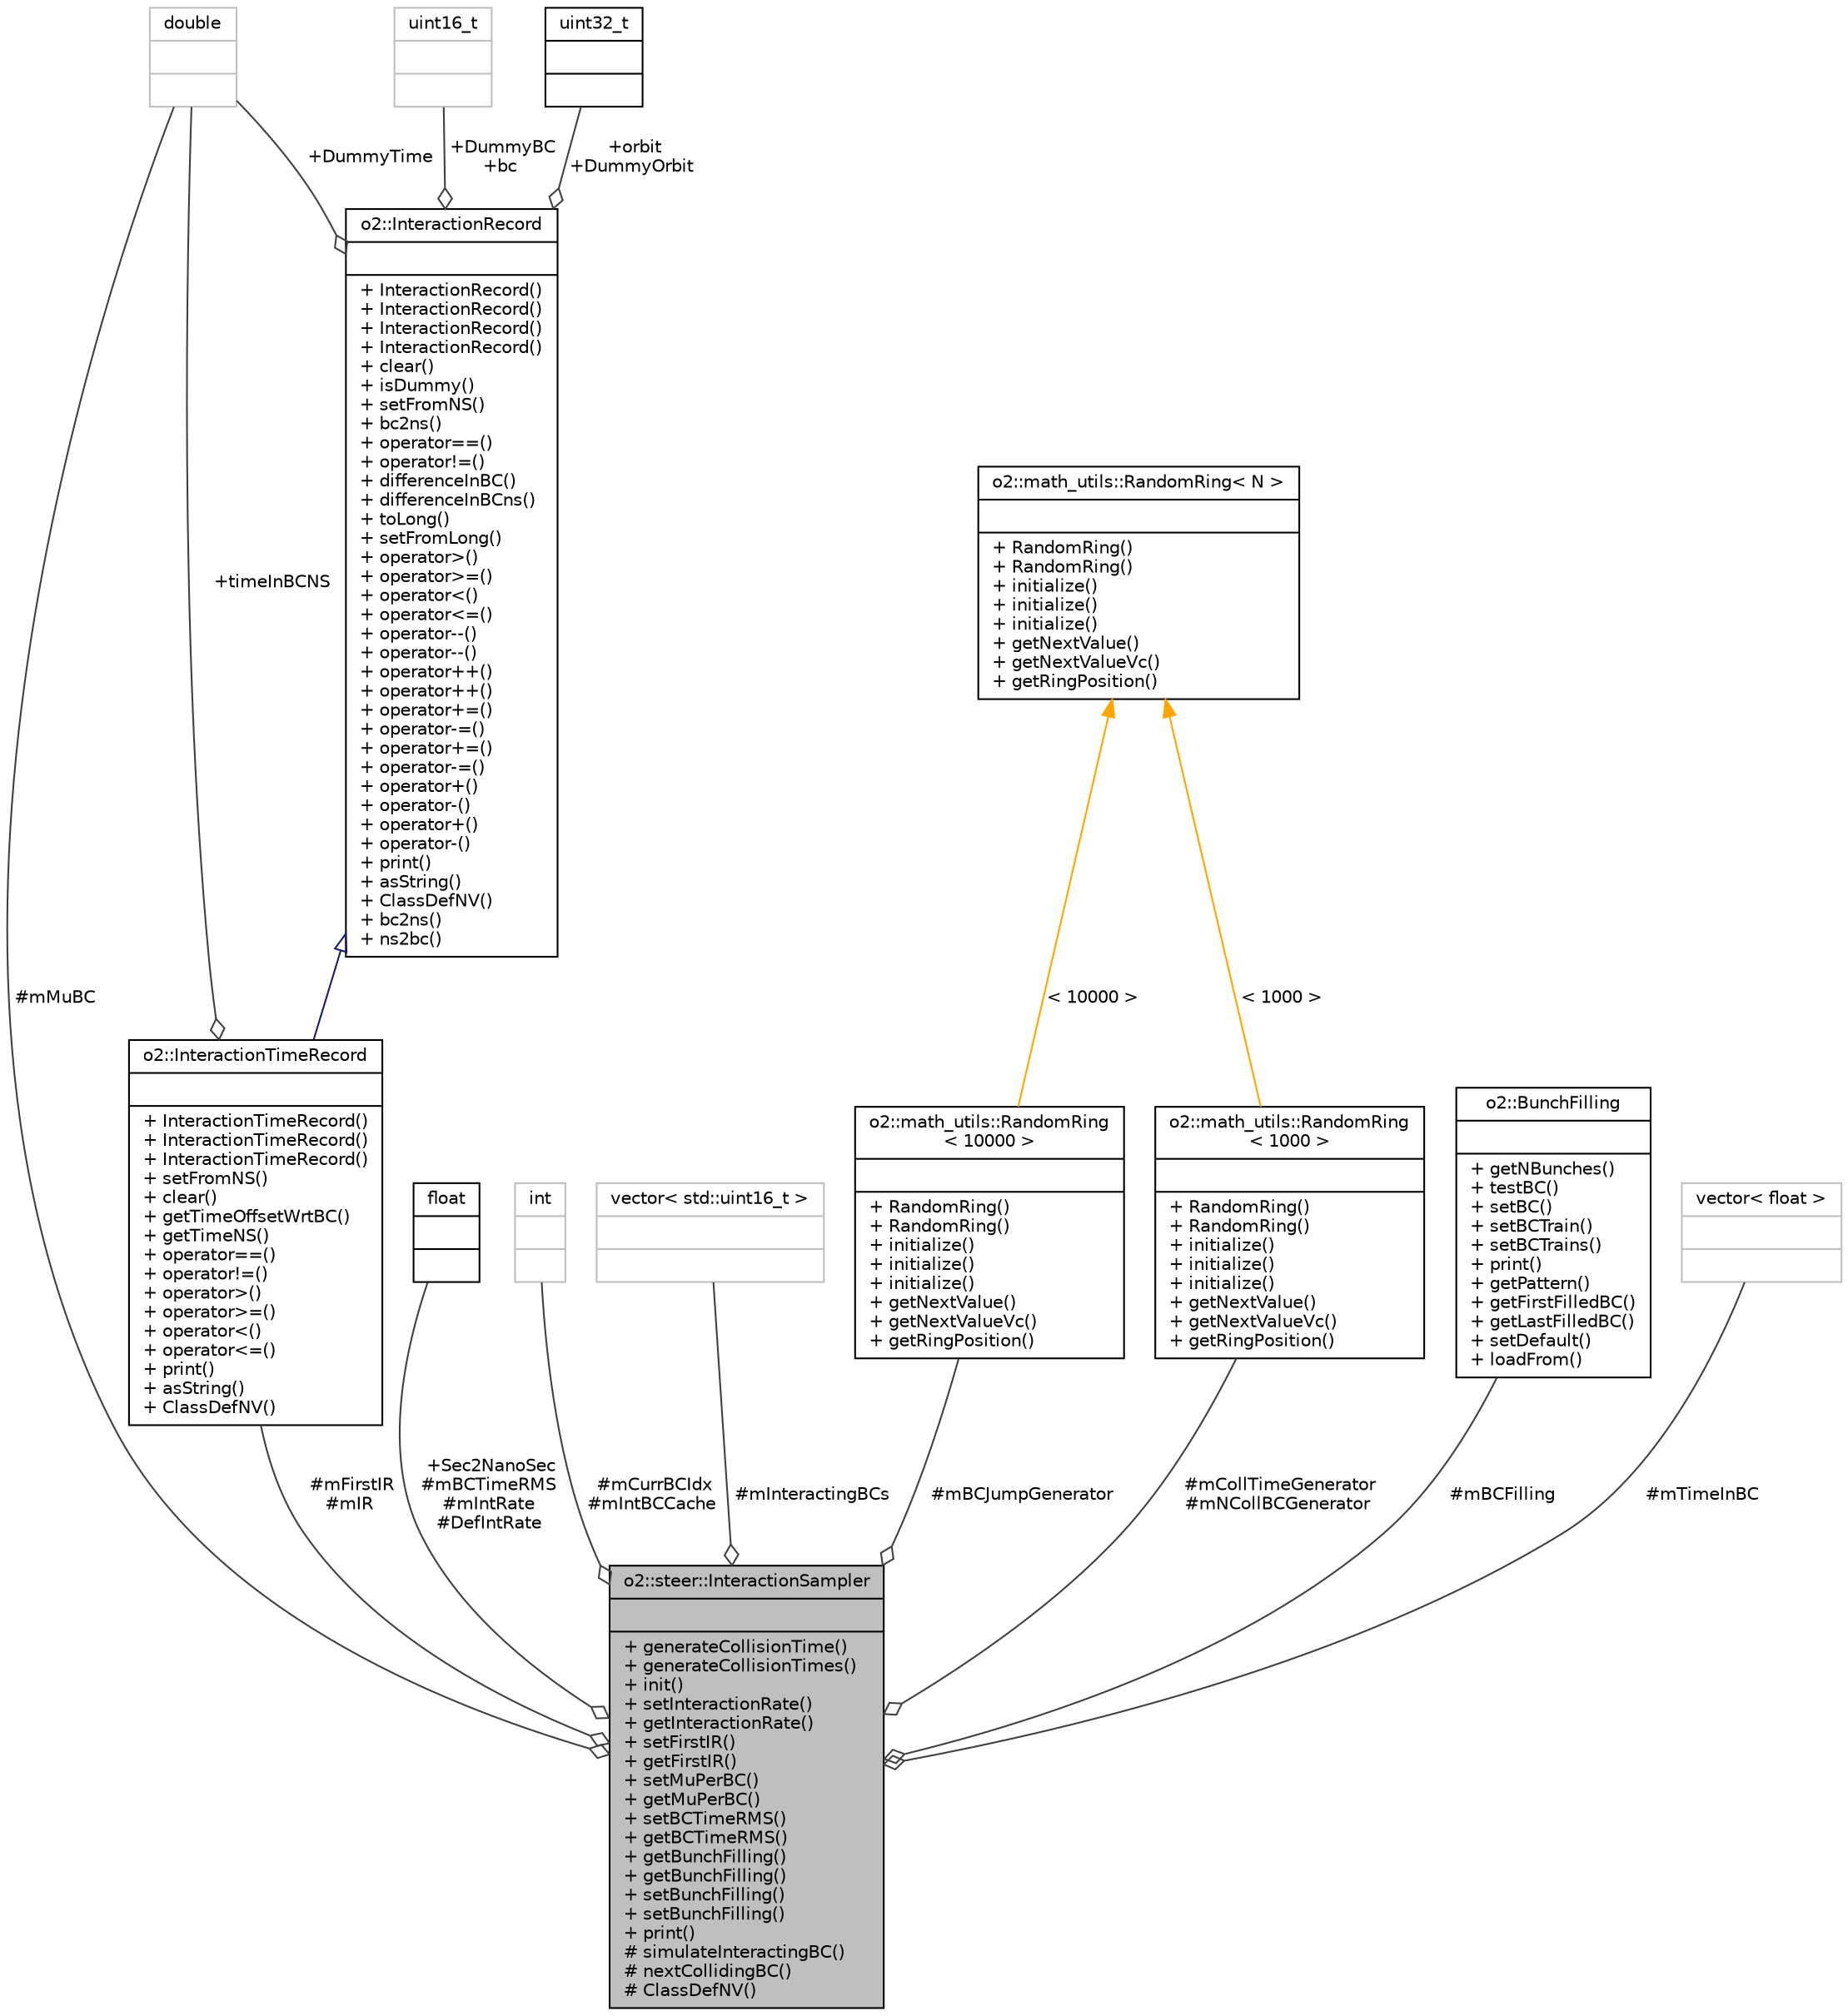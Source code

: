 digraph "o2::steer::InteractionSampler"
{
 // INTERACTIVE_SVG=YES
  bgcolor="transparent";
  edge [fontname="Helvetica",fontsize="10",labelfontname="Helvetica",labelfontsize="10"];
  node [fontname="Helvetica",fontsize="10",shape=record];
  Node1 [label="{o2::steer::InteractionSampler\n||+ generateCollisionTime()\l+ generateCollisionTimes()\l+ init()\l+ setInteractionRate()\l+ getInteractionRate()\l+ setFirstIR()\l+ getFirstIR()\l+ setMuPerBC()\l+ getMuPerBC()\l+ setBCTimeRMS()\l+ getBCTimeRMS()\l+ getBunchFilling()\l+ getBunchFilling()\l+ setBunchFilling()\l+ setBunchFilling()\l+ print()\l# simulateInteractingBC()\l# nextCollidingBC()\l# ClassDefNV()\l}",height=0.2,width=0.4,color="black", fillcolor="grey75", style="filled", fontcolor="black"];
  Node2 -> Node1 [color="grey25",fontsize="10",style="solid",label=" #mMuBC" ,arrowhead="odiamond",fontname="Helvetica"];
  Node2 [label="{double\n||}",height=0.2,width=0.4,color="grey75"];
  Node3 -> Node1 [color="grey25",fontsize="10",style="solid",label=" +Sec2NanoSec\n#mBCTimeRMS\n#mIntRate\n#DefIntRate" ,arrowhead="odiamond",fontname="Helvetica"];
  Node3 [label="{float\n||}",height=0.2,width=0.4,color="black",URL="$d4/dc3/classfloat.html"];
  Node4 -> Node1 [color="grey25",fontsize="10",style="solid",label=" #mCurrBCIdx\n#mIntBCCache" ,arrowhead="odiamond",fontname="Helvetica"];
  Node4 [label="{int\n||}",height=0.2,width=0.4,color="grey75"];
  Node5 -> Node1 [color="grey25",fontsize="10",style="solid",label=" #mInteractingBCs" ,arrowhead="odiamond",fontname="Helvetica"];
  Node5 [label="{vector\< std::uint16_t \>\n||}",height=0.2,width=0.4,color="grey75"];
  Node6 -> Node1 [color="grey25",fontsize="10",style="solid",label=" #mBCJumpGenerator" ,arrowhead="odiamond",fontname="Helvetica"];
  Node6 [label="{o2::math_utils::RandomRing\l\< 10000 \>\n||+ RandomRing()\l+ RandomRing()\l+ initialize()\l+ initialize()\l+ initialize()\l+ getNextValue()\l+ getNextValueVc()\l+ getRingPosition()\l}",height=0.2,width=0.4,color="black",URL="$dc/dfc/classo2_1_1math__utils_1_1RandomRing.html"];
  Node7 -> Node6 [dir="back",color="orange",fontsize="10",style="solid",label=" \< 10000 \>" ,fontname="Helvetica"];
  Node7 [label="{o2::math_utils::RandomRing\< N \>\n||+ RandomRing()\l+ RandomRing()\l+ initialize()\l+ initialize()\l+ initialize()\l+ getNextValue()\l+ getNextValueVc()\l+ getRingPosition()\l}",height=0.2,width=0.4,color="black",URL="$dc/dfc/classo2_1_1math__utils_1_1RandomRing.html"];
  Node8 -> Node1 [color="grey25",fontsize="10",style="solid",label=" #mBCFilling" ,arrowhead="odiamond",fontname="Helvetica"];
  Node8 [label="{o2::BunchFilling\n||+ getNBunches()\l+ testBC()\l+ setBC()\l+ setBCTrain()\l+ setBCTrains()\l+ print()\l+ getPattern()\l+ getFirstFilledBC()\l+ getLastFilledBC()\l+ setDefault()\l+ loadFrom()\l}",height=0.2,width=0.4,color="black",URL="$d6/dca/classo2_1_1BunchFilling.html"];
  Node9 -> Node1 [color="grey25",fontsize="10",style="solid",label=" #mTimeInBC" ,arrowhead="odiamond",fontname="Helvetica"];
  Node9 [label="{vector\< float \>\n||}",height=0.2,width=0.4,color="grey75"];
  Node10 -> Node1 [color="grey25",fontsize="10",style="solid",label=" #mCollTimeGenerator\n#mNCollBCGenerator" ,arrowhead="odiamond",fontname="Helvetica"];
  Node10 [label="{o2::math_utils::RandomRing\l\< 1000 \>\n||+ RandomRing()\l+ RandomRing()\l+ initialize()\l+ initialize()\l+ initialize()\l+ getNextValue()\l+ getNextValueVc()\l+ getRingPosition()\l}",height=0.2,width=0.4,color="black",URL="$dc/dfc/classo2_1_1math__utils_1_1RandomRing.html"];
  Node7 -> Node10 [dir="back",color="orange",fontsize="10",style="solid",label=" \< 1000 \>" ,fontname="Helvetica"];
  Node11 -> Node1 [color="grey25",fontsize="10",style="solid",label=" #mFirstIR\n#mIR" ,arrowhead="odiamond",fontname="Helvetica"];
  Node11 [label="{o2::InteractionTimeRecord\n||+ InteractionTimeRecord()\l+ InteractionTimeRecord()\l+ InteractionTimeRecord()\l+ setFromNS()\l+ clear()\l+ getTimeOffsetWrtBC()\l+ getTimeNS()\l+ operator==()\l+ operator!=()\l+ operator\>()\l+ operator\>=()\l+ operator\<()\l+ operator\<=()\l+ print()\l+ asString()\l+ ClassDefNV()\l}",height=0.2,width=0.4,color="black",URL="$d8/d98/structo2_1_1InteractionTimeRecord.html"];
  Node12 -> Node11 [dir="back",color="midnightblue",fontsize="10",style="solid",arrowtail="onormal",fontname="Helvetica"];
  Node12 [label="{o2::InteractionRecord\n||+ InteractionRecord()\l+ InteractionRecord()\l+ InteractionRecord()\l+ InteractionRecord()\l+ clear()\l+ isDummy()\l+ setFromNS()\l+ bc2ns()\l+ operator==()\l+ operator!=()\l+ differenceInBC()\l+ differenceInBCns()\l+ toLong()\l+ setFromLong()\l+ operator\>()\l+ operator\>=()\l+ operator\<()\l+ operator\<=()\l+ operator--()\l+ operator--()\l+ operator++()\l+ operator++()\l+ operator+=()\l+ operator-=()\l+ operator+=()\l+ operator-=()\l+ operator+()\l+ operator-()\l+ operator+()\l+ operator-()\l+ print()\l+ asString()\l+ ClassDefNV()\l+ bc2ns()\l+ ns2bc()\l}",height=0.2,width=0.4,color="black",URL="$d1/d21/structo2_1_1InteractionRecord.html"];
  Node2 -> Node12 [color="grey25",fontsize="10",style="solid",label=" +DummyTime" ,arrowhead="odiamond",fontname="Helvetica"];
  Node13 -> Node12 [color="grey25",fontsize="10",style="solid",label=" +DummyBC\n+bc" ,arrowhead="odiamond",fontname="Helvetica"];
  Node13 [label="{uint16_t\n||}",height=0.2,width=0.4,color="grey75"];
  Node14 -> Node12 [color="grey25",fontsize="10",style="solid",label=" +orbit\n+DummyOrbit" ,arrowhead="odiamond",fontname="Helvetica"];
  Node14 [label="{uint32_t\n||}",height=0.2,width=0.4,color="black",URL="$d3/d87/classuint32__t.html"];
  Node2 -> Node11 [color="grey25",fontsize="10",style="solid",label=" +timeInBCNS" ,arrowhead="odiamond",fontname="Helvetica"];
}
